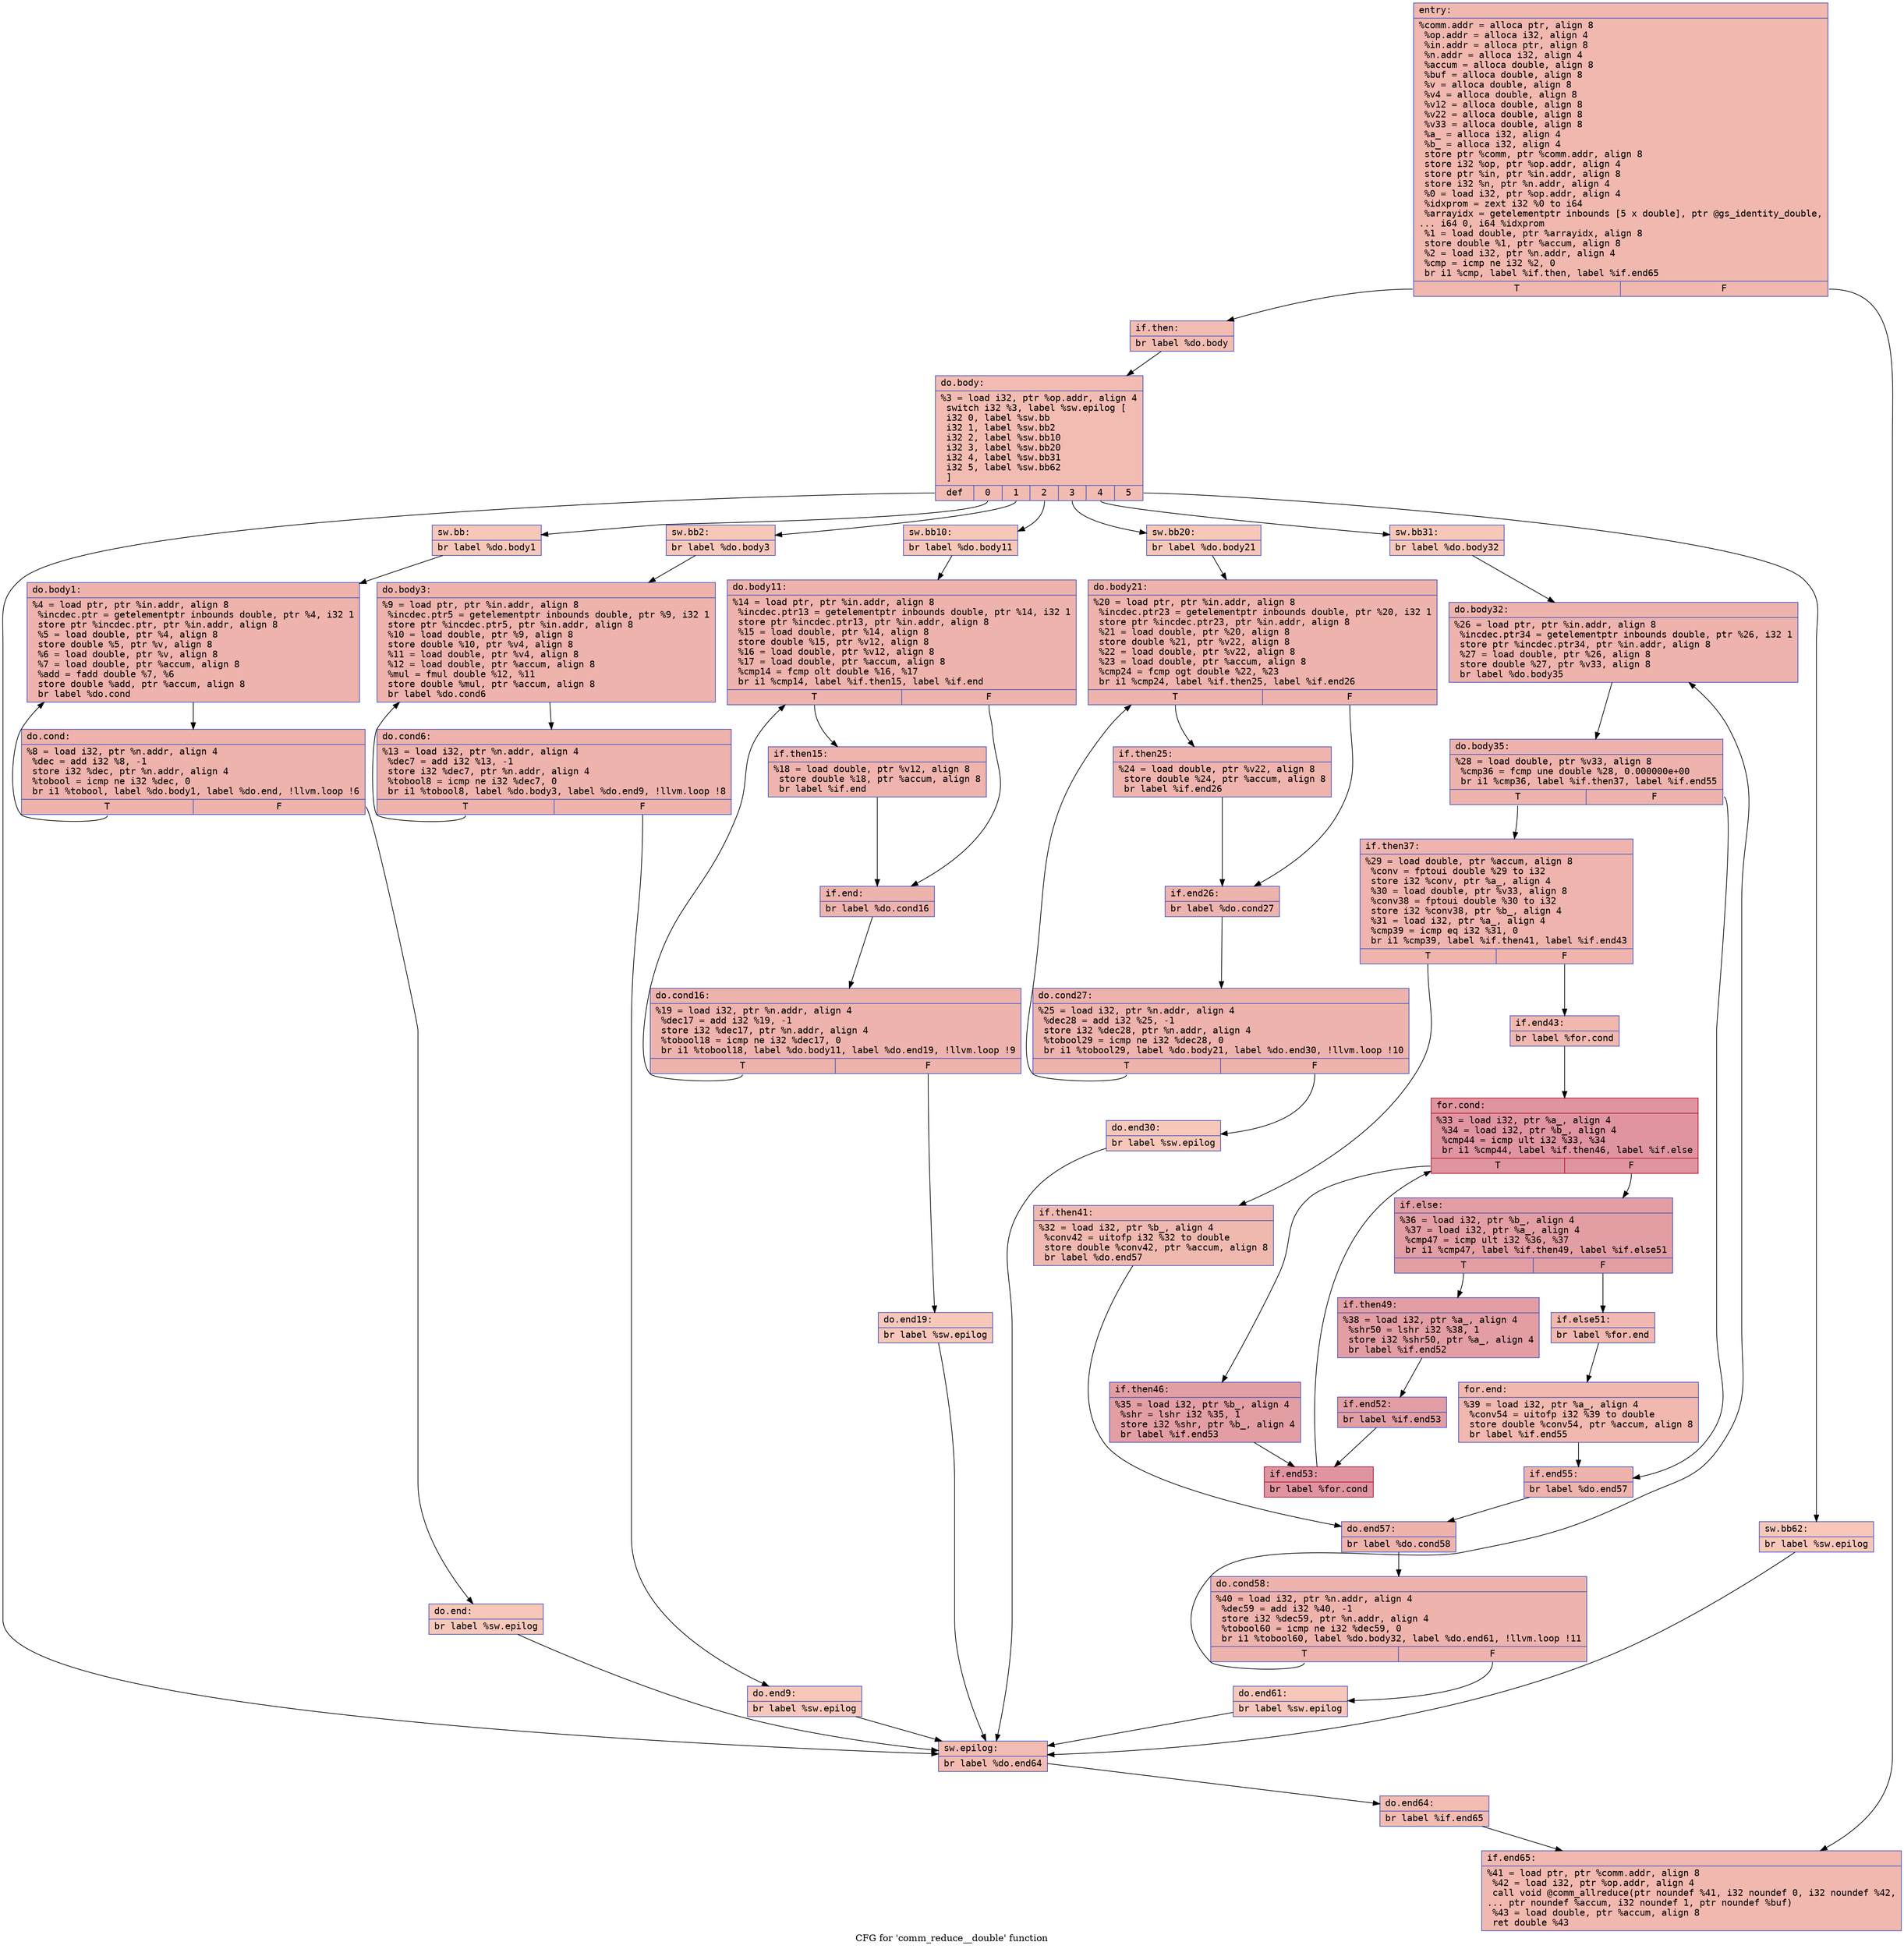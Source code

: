 digraph "CFG for 'comm_reduce__double' function" {
	label="CFG for 'comm_reduce__double' function";

	Node0x5645b07f1570 [shape=record,color="#3d50c3ff", style=filled, fillcolor="#dc5d4a70" fontname="Courier",label="{entry:\l|  %comm.addr = alloca ptr, align 8\l  %op.addr = alloca i32, align 4\l  %in.addr = alloca ptr, align 8\l  %n.addr = alloca i32, align 4\l  %accum = alloca double, align 8\l  %buf = alloca double, align 8\l  %v = alloca double, align 8\l  %v4 = alloca double, align 8\l  %v12 = alloca double, align 8\l  %v22 = alloca double, align 8\l  %v33 = alloca double, align 8\l  %a_ = alloca i32, align 4\l  %b_ = alloca i32, align 4\l  store ptr %comm, ptr %comm.addr, align 8\l  store i32 %op, ptr %op.addr, align 4\l  store ptr %in, ptr %in.addr, align 8\l  store i32 %n, ptr %n.addr, align 4\l  %0 = load i32, ptr %op.addr, align 4\l  %idxprom = zext i32 %0 to i64\l  %arrayidx = getelementptr inbounds [5 x double], ptr @gs_identity_double,\l... i64 0, i64 %idxprom\l  %1 = load double, ptr %arrayidx, align 8\l  store double %1, ptr %accum, align 8\l  %2 = load i32, ptr %n.addr, align 4\l  %cmp = icmp ne i32 %2, 0\l  br i1 %cmp, label %if.then, label %if.end65\l|{<s0>T|<s1>F}}"];
	Node0x5645b07f1570:s0 -> Node0x5645b07f25b0[tooltip="entry -> if.then\nProbability 62.50%" ];
	Node0x5645b07f1570:s1 -> Node0x5645b07f2620[tooltip="entry -> if.end65\nProbability 37.50%" ];
	Node0x5645b07f25b0 [shape=record,color="#3d50c3ff", style=filled, fillcolor="#e1675170" fontname="Courier",label="{if.then:\l|  br label %do.body\l}"];
	Node0x5645b07f25b0 -> Node0x5645b07e8210[tooltip="if.then -> do.body\nProbability 100.00%" ];
	Node0x5645b07e8210 [shape=record,color="#3d50c3ff", style=filled, fillcolor="#e1675170" fontname="Courier",label="{do.body:\l|  %3 = load i32, ptr %op.addr, align 4\l  switch i32 %3, label %sw.epilog [\l    i32 0, label %sw.bb\l    i32 1, label %sw.bb2\l    i32 2, label %sw.bb10\l    i32 3, label %sw.bb20\l    i32 4, label %sw.bb31\l    i32 5, label %sw.bb62\l  ]\l|{<s0>def|<s1>0|<s2>1|<s3>2|<s4>3|<s5>4|<s6>5}}"];
	Node0x5645b07e8210:s0 -> Node0x5645b07e8370[tooltip="do.body -> sw.epilog\nProbability 14.29%" ];
	Node0x5645b07e8210:s1 -> Node0x5645b07e8710[tooltip="do.body -> sw.bb\nProbability 14.29%" ];
	Node0x5645b07e8210:s2 -> Node0x5645b07e8780[tooltip="do.body -> sw.bb2\nProbability 14.29%" ];
	Node0x5645b07e8210:s3 -> Node0x5645b07e8850[tooltip="do.body -> sw.bb10\nProbability 14.29%" ];
	Node0x5645b07e8210:s4 -> Node0x5645b07e8950[tooltip="do.body -> sw.bb20\nProbability 14.29%" ];
	Node0x5645b07e8210:s5 -> Node0x5645b07e8a20[tooltip="do.body -> sw.bb31\nProbability 14.29%" ];
	Node0x5645b07e8210:s6 -> Node0x5645b07e8b20[tooltip="do.body -> sw.bb62\nProbability 14.29%" ];
	Node0x5645b07e8710 [shape=record,color="#3d50c3ff", style=filled, fillcolor="#ec7f6370" fontname="Courier",label="{sw.bb:\l|  br label %do.body1\l}"];
	Node0x5645b07e8710 -> Node0x5645b07e8e20[tooltip="sw.bb -> do.body1\nProbability 100.00%" ];
	Node0x5645b07e8e20 [shape=record,color="#3d50c3ff", style=filled, fillcolor="#d6524470" fontname="Courier",label="{do.body1:\l|  %4 = load ptr, ptr %in.addr, align 8\l  %incdec.ptr = getelementptr inbounds double, ptr %4, i32 1\l  store ptr %incdec.ptr, ptr %in.addr, align 8\l  %5 = load double, ptr %4, align 8\l  store double %5, ptr %v, align 8\l  %6 = load double, ptr %v, align 8\l  %7 = load double, ptr %accum, align 8\l  %add = fadd double %7, %6\l  store double %add, ptr %accum, align 8\l  br label %do.cond\l}"];
	Node0x5645b07e8e20 -> Node0x5645b07e9120[tooltip="do.body1 -> do.cond\nProbability 100.00%" ];
	Node0x5645b07e9120 [shape=record,color="#3d50c3ff", style=filled, fillcolor="#d6524470" fontname="Courier",label="{do.cond:\l|  %8 = load i32, ptr %n.addr, align 4\l  %dec = add i32 %8, -1\l  store i32 %dec, ptr %n.addr, align 4\l  %tobool = icmp ne i32 %dec, 0\l  br i1 %tobool, label %do.body1, label %do.end, !llvm.loop !6\l|{<s0>T|<s1>F}}"];
	Node0x5645b07e9120:s0 -> Node0x5645b07e8e20[tooltip="do.cond -> do.body1\nProbability 96.88%" ];
	Node0x5645b07e9120:s1 -> Node0x5645b07f4d10[tooltip="do.cond -> do.end\nProbability 3.12%" ];
	Node0x5645b07f4d10 [shape=record,color="#3d50c3ff", style=filled, fillcolor="#ec7f6370" fontname="Courier",label="{do.end:\l|  br label %sw.epilog\l}"];
	Node0x5645b07f4d10 -> Node0x5645b07e8370[tooltip="do.end -> sw.epilog\nProbability 100.00%" ];
	Node0x5645b07e8780 [shape=record,color="#3d50c3ff", style=filled, fillcolor="#ec7f6370" fontname="Courier",label="{sw.bb2:\l|  br label %do.body3\l}"];
	Node0x5645b07e8780 -> Node0x5645b07f4ff0[tooltip="sw.bb2 -> do.body3\nProbability 100.00%" ];
	Node0x5645b07f4ff0 [shape=record,color="#3d50c3ff", style=filled, fillcolor="#d6524470" fontname="Courier",label="{do.body3:\l|  %9 = load ptr, ptr %in.addr, align 8\l  %incdec.ptr5 = getelementptr inbounds double, ptr %9, i32 1\l  store ptr %incdec.ptr5, ptr %in.addr, align 8\l  %10 = load double, ptr %9, align 8\l  store double %10, ptr %v4, align 8\l  %11 = load double, ptr %v4, align 8\l  %12 = load double, ptr %accum, align 8\l  %mul = fmul double %12, %11\l  store double %mul, ptr %accum, align 8\l  br label %do.cond6\l}"];
	Node0x5645b07f4ff0 -> Node0x5645b07f5640[tooltip="do.body3 -> do.cond6\nProbability 100.00%" ];
	Node0x5645b07f5640 [shape=record,color="#3d50c3ff", style=filled, fillcolor="#d6524470" fontname="Courier",label="{do.cond6:\l|  %13 = load i32, ptr %n.addr, align 4\l  %dec7 = add i32 %13, -1\l  store i32 %dec7, ptr %n.addr, align 4\l  %tobool8 = icmp ne i32 %dec7, 0\l  br i1 %tobool8, label %do.body3, label %do.end9, !llvm.loop !8\l|{<s0>T|<s1>F}}"];
	Node0x5645b07f5640:s0 -> Node0x5645b07f4ff0[tooltip="do.cond6 -> do.body3\nProbability 96.88%" ];
	Node0x5645b07f5640:s1 -> Node0x5645b07f59b0[tooltip="do.cond6 -> do.end9\nProbability 3.12%" ];
	Node0x5645b07f59b0 [shape=record,color="#3d50c3ff", style=filled, fillcolor="#ec7f6370" fontname="Courier",label="{do.end9:\l|  br label %sw.epilog\l}"];
	Node0x5645b07f59b0 -> Node0x5645b07e8370[tooltip="do.end9 -> sw.epilog\nProbability 100.00%" ];
	Node0x5645b07e8850 [shape=record,color="#3d50c3ff", style=filled, fillcolor="#ec7f6370" fontname="Courier",label="{sw.bb10:\l|  br label %do.body11\l}"];
	Node0x5645b07e8850 -> Node0x5645b07f5c90[tooltip="sw.bb10 -> do.body11\nProbability 100.00%" ];
	Node0x5645b07f5c90 [shape=record,color="#3d50c3ff", style=filled, fillcolor="#d6524470" fontname="Courier",label="{do.body11:\l|  %14 = load ptr, ptr %in.addr, align 8\l  %incdec.ptr13 = getelementptr inbounds double, ptr %14, i32 1\l  store ptr %incdec.ptr13, ptr %in.addr, align 8\l  %15 = load double, ptr %14, align 8\l  store double %15, ptr %v12, align 8\l  %16 = load double, ptr %v12, align 8\l  %17 = load double, ptr %accum, align 8\l  %cmp14 = fcmp olt double %16, %17\l  br i1 %cmp14, label %if.then15, label %if.end\l|{<s0>T|<s1>F}}"];
	Node0x5645b07f5c90:s0 -> Node0x5645b07f6240[tooltip="do.body11 -> if.then15\nProbability 50.00%" ];
	Node0x5645b07f5c90:s1 -> Node0x5645b07f68e0[tooltip="do.body11 -> if.end\nProbability 50.00%" ];
	Node0x5645b07f6240 [shape=record,color="#3d50c3ff", style=filled, fillcolor="#d8564670" fontname="Courier",label="{if.then15:\l|  %18 = load double, ptr %v12, align 8\l  store double %18, ptr %accum, align 8\l  br label %if.end\l}"];
	Node0x5645b07f6240 -> Node0x5645b07f68e0[tooltip="if.then15 -> if.end\nProbability 100.00%" ];
	Node0x5645b07f68e0 [shape=record,color="#3d50c3ff", style=filled, fillcolor="#d6524470" fontname="Courier",label="{if.end:\l|  br label %do.cond16\l}"];
	Node0x5645b07f68e0 -> Node0x5645b07f6b90[tooltip="if.end -> do.cond16\nProbability 100.00%" ];
	Node0x5645b07f6b90 [shape=record,color="#3d50c3ff", style=filled, fillcolor="#d6524470" fontname="Courier",label="{do.cond16:\l|  %19 = load i32, ptr %n.addr, align 4\l  %dec17 = add i32 %19, -1\l  store i32 %dec17, ptr %n.addr, align 4\l  %tobool18 = icmp ne i32 %dec17, 0\l  br i1 %tobool18, label %do.body11, label %do.end19, !llvm.loop !9\l|{<s0>T|<s1>F}}"];
	Node0x5645b07f6b90:s0 -> Node0x5645b07f5c90[tooltip="do.cond16 -> do.body11\nProbability 96.88%" ];
	Node0x5645b07f6b90:s1 -> Node0x5645b07f6f10[tooltip="do.cond16 -> do.end19\nProbability 3.12%" ];
	Node0x5645b07f6f10 [shape=record,color="#3d50c3ff", style=filled, fillcolor="#ec7f6370" fontname="Courier",label="{do.end19:\l|  br label %sw.epilog\l}"];
	Node0x5645b07f6f10 -> Node0x5645b07e8370[tooltip="do.end19 -> sw.epilog\nProbability 100.00%" ];
	Node0x5645b07e8950 [shape=record,color="#3d50c3ff", style=filled, fillcolor="#ec7f6370" fontname="Courier",label="{sw.bb20:\l|  br label %do.body21\l}"];
	Node0x5645b07e8950 -> Node0x5645b07f7200[tooltip="sw.bb20 -> do.body21\nProbability 100.00%" ];
	Node0x5645b07f7200 [shape=record,color="#3d50c3ff", style=filled, fillcolor="#d6524470" fontname="Courier",label="{do.body21:\l|  %20 = load ptr, ptr %in.addr, align 8\l  %incdec.ptr23 = getelementptr inbounds double, ptr %20, i32 1\l  store ptr %incdec.ptr23, ptr %in.addr, align 8\l  %21 = load double, ptr %20, align 8\l  store double %21, ptr %v22, align 8\l  %22 = load double, ptr %v22, align 8\l  %23 = load double, ptr %accum, align 8\l  %cmp24 = fcmp ogt double %22, %23\l  br i1 %cmp24, label %if.then25, label %if.end26\l|{<s0>T|<s1>F}}"];
	Node0x5645b07f7200:s0 -> Node0x5645b07f77b0[tooltip="do.body21 -> if.then25\nProbability 50.00%" ];
	Node0x5645b07f7200:s1 -> Node0x5645b07f7830[tooltip="do.body21 -> if.end26\nProbability 50.00%" ];
	Node0x5645b07f77b0 [shape=record,color="#3d50c3ff", style=filled, fillcolor="#d8564670" fontname="Courier",label="{if.then25:\l|  %24 = load double, ptr %v22, align 8\l  store double %24, ptr %accum, align 8\l  br label %if.end26\l}"];
	Node0x5645b07f77b0 -> Node0x5645b07f7830[tooltip="if.then25 -> if.end26\nProbability 100.00%" ];
	Node0x5645b07f7830 [shape=record,color="#3d50c3ff", style=filled, fillcolor="#d6524470" fontname="Courier",label="{if.end26:\l|  br label %do.cond27\l}"];
	Node0x5645b07f7830 -> Node0x5645b07f7af0[tooltip="if.end26 -> do.cond27\nProbability 100.00%" ];
	Node0x5645b07f7af0 [shape=record,color="#3d50c3ff", style=filled, fillcolor="#d6524470" fontname="Courier",label="{do.cond27:\l|  %25 = load i32, ptr %n.addr, align 4\l  %dec28 = add i32 %25, -1\l  store i32 %dec28, ptr %n.addr, align 4\l  %tobool29 = icmp ne i32 %dec28, 0\l  br i1 %tobool29, label %do.body21, label %do.end30, !llvm.loop !10\l|{<s0>T|<s1>F}}"];
	Node0x5645b07f7af0:s0 -> Node0x5645b07f7200[tooltip="do.cond27 -> do.body21\nProbability 96.88%" ];
	Node0x5645b07f7af0:s1 -> Node0x5645b07f7e70[tooltip="do.cond27 -> do.end30\nProbability 3.12%" ];
	Node0x5645b07f7e70 [shape=record,color="#3d50c3ff", style=filled, fillcolor="#ec7f6370" fontname="Courier",label="{do.end30:\l|  br label %sw.epilog\l}"];
	Node0x5645b07f7e70 -> Node0x5645b07e8370[tooltip="do.end30 -> sw.epilog\nProbability 100.00%" ];
	Node0x5645b07e8a20 [shape=record,color="#3d50c3ff", style=filled, fillcolor="#ec7f6370" fontname="Courier",label="{sw.bb31:\l|  br label %do.body32\l}"];
	Node0x5645b07e8a20 -> Node0x5645b07f8160[tooltip="sw.bb31 -> do.body32\nProbability 100.00%" ];
	Node0x5645b07f8160 [shape=record,color="#3d50c3ff", style=filled, fillcolor="#d6524470" fontname="Courier",label="{do.body32:\l|  %26 = load ptr, ptr %in.addr, align 8\l  %incdec.ptr34 = getelementptr inbounds double, ptr %26, i32 1\l  store ptr %incdec.ptr34, ptr %in.addr, align 8\l  %27 = load double, ptr %26, align 8\l  store double %27, ptr %v33, align 8\l  br label %do.body35\l}"];
	Node0x5645b07f8160 -> Node0x5645b07f8560[tooltip="do.body32 -> do.body35\nProbability 100.00%" ];
	Node0x5645b07f8560 [shape=record,color="#3d50c3ff", style=filled, fillcolor="#d6524470" fontname="Courier",label="{do.body35:\l|  %28 = load double, ptr %v33, align 8\l  %cmp36 = fcmp une double %28, 0.000000e+00\l  br i1 %cmp36, label %if.then37, label %if.end55\l|{<s0>T|<s1>F}}"];
	Node0x5645b07f8560:s0 -> Node0x5645b07f8780[tooltip="do.body35 -> if.then37\nProbability 62.50%" ];
	Node0x5645b07f8560:s1 -> Node0x5645b07f8800[tooltip="do.body35 -> if.end55\nProbability 37.50%" ];
	Node0x5645b07f8780 [shape=record,color="#3d50c3ff", style=filled, fillcolor="#d8564670" fontname="Courier",label="{if.then37:\l|  %29 = load double, ptr %accum, align 8\l  %conv = fptoui double %29 to i32\l  store i32 %conv, ptr %a_, align 4\l  %30 = load double, ptr %v33, align 8\l  %conv38 = fptoui double %30 to i32\l  store i32 %conv38, ptr %b_, align 4\l  %31 = load i32, ptr %a_, align 4\l  %cmp39 = icmp eq i32 %31, 0\l  br i1 %cmp39, label %if.then41, label %if.end43\l|{<s0>T|<s1>F}}"];
	Node0x5645b07f8780:s0 -> Node0x5645b07f8dc0[tooltip="if.then37 -> if.then41\nProbability 37.50%" ];
	Node0x5645b07f8780:s1 -> Node0x5645b07f8e40[tooltip="if.then37 -> if.end43\nProbability 62.50%" ];
	Node0x5645b07f8dc0 [shape=record,color="#3d50c3ff", style=filled, fillcolor="#de614d70" fontname="Courier",label="{if.then41:\l|  %32 = load i32, ptr %b_, align 4\l  %conv42 = uitofp i32 %32 to double\l  store double %conv42, ptr %accum, align 8\l  br label %do.end57\l}"];
	Node0x5645b07f8dc0 -> Node0x5645b07f9120[tooltip="if.then41 -> do.end57\nProbability 100.00%" ];
	Node0x5645b07f8e40 [shape=record,color="#3d50c3ff", style=filled, fillcolor="#dc5d4a70" fontname="Courier",label="{if.end43:\l|  br label %for.cond\l}"];
	Node0x5645b07f8e40 -> Node0x5645b07f9210[tooltip="if.end43 -> for.cond\nProbability 100.00%" ];
	Node0x5645b07f9210 [shape=record,color="#b70d28ff", style=filled, fillcolor="#b70d2870" fontname="Courier",label="{for.cond:\l|  %33 = load i32, ptr %a_, align 4\l  %34 = load i32, ptr %b_, align 4\l  %cmp44 = icmp ult i32 %33, %34\l  br i1 %cmp44, label %if.then46, label %if.else\l|{<s0>T|<s1>F}}"];
	Node0x5645b07f9210:s0 -> Node0x5645b07f94b0[tooltip="for.cond -> if.then46\nProbability 50.00%" ];
	Node0x5645b07f9210:s1 -> Node0x5645b07f9530[tooltip="for.cond -> if.else\nProbability 50.00%" ];
	Node0x5645b07f94b0 [shape=record,color="#3d50c3ff", style=filled, fillcolor="#be242e70" fontname="Courier",label="{if.then46:\l|  %35 = load i32, ptr %b_, align 4\l  %shr = lshr i32 %35, 1\l  store i32 %shr, ptr %b_, align 4\l  br label %if.end53\l}"];
	Node0x5645b07f94b0 -> Node0x5645b07f9820[tooltip="if.then46 -> if.end53\nProbability 100.00%" ];
	Node0x5645b07f9530 [shape=record,color="#3d50c3ff", style=filled, fillcolor="#be242e70" fontname="Courier",label="{if.else:\l|  %36 = load i32, ptr %b_, align 4\l  %37 = load i32, ptr %a_, align 4\l  %cmp47 = icmp ult i32 %36, %37\l  br i1 %cmp47, label %if.then49, label %if.else51\l|{<s0>T|<s1>F}}"];
	Node0x5645b07f9530:s0 -> Node0x5645b07f9ac0[tooltip="if.else -> if.then49\nProbability 96.88%" ];
	Node0x5645b07f9530:s1 -> Node0x5645b07f9b40[tooltip="if.else -> if.else51\nProbability 3.12%" ];
	Node0x5645b07f9ac0 [shape=record,color="#3d50c3ff", style=filled, fillcolor="#be242e70" fontname="Courier",label="{if.then49:\l|  %38 = load i32, ptr %a_, align 4\l  %shr50 = lshr i32 %38, 1\l  store i32 %shr50, ptr %a_, align 4\l  br label %if.end52\l}"];
	Node0x5645b07f9ac0 -> Node0x5645b07f9e40[tooltip="if.then49 -> if.end52\nProbability 100.00%" ];
	Node0x5645b07f9b40 [shape=record,color="#3d50c3ff", style=filled, fillcolor="#dc5d4a70" fontname="Courier",label="{if.else51:\l|  br label %for.end\l}"];
	Node0x5645b07f9b40 -> Node0x5645b07f9f30[tooltip="if.else51 -> for.end\nProbability 100.00%" ];
	Node0x5645b07f9e40 [shape=record,color="#3d50c3ff", style=filled, fillcolor="#be242e70" fontname="Courier",label="{if.end52:\l|  br label %if.end53\l}"];
	Node0x5645b07f9e40 -> Node0x5645b07f9820[tooltip="if.end52 -> if.end53\nProbability 100.00%" ];
	Node0x5645b07f9820 [shape=record,color="#b70d28ff", style=filled, fillcolor="#b70d2870" fontname="Courier",label="{if.end53:\l|  br label %for.cond\l}"];
	Node0x5645b07f9820 -> Node0x5645b07f9210[tooltip="if.end53 -> for.cond\nProbability 100.00%" ];
	Node0x5645b07f9f30 [shape=record,color="#3d50c3ff", style=filled, fillcolor="#dc5d4a70" fontname="Courier",label="{for.end:\l|  %39 = load i32, ptr %a_, align 4\l  %conv54 = uitofp i32 %39 to double\l  store double %conv54, ptr %accum, align 8\l  br label %if.end55\l}"];
	Node0x5645b07f9f30 -> Node0x5645b07f8800[tooltip="for.end -> if.end55\nProbability 100.00%" ];
	Node0x5645b07f8800 [shape=record,color="#3d50c3ff", style=filled, fillcolor="#d6524470" fontname="Courier",label="{if.end55:\l|  br label %do.end57\l}"];
	Node0x5645b07f8800 -> Node0x5645b07f9120[tooltip="if.end55 -> do.end57\nProbability 100.00%" ];
	Node0x5645b07f9120 [shape=record,color="#3d50c3ff", style=filled, fillcolor="#d6524470" fontname="Courier",label="{do.end57:\l|  br label %do.cond58\l}"];
	Node0x5645b07f9120 -> Node0x5645b07fa380[tooltip="do.end57 -> do.cond58\nProbability 100.00%" ];
	Node0x5645b07fa380 [shape=record,color="#3d50c3ff", style=filled, fillcolor="#d6524470" fontname="Courier",label="{do.cond58:\l|  %40 = load i32, ptr %n.addr, align 4\l  %dec59 = add i32 %40, -1\l  store i32 %dec59, ptr %n.addr, align 4\l  %tobool60 = icmp ne i32 %dec59, 0\l  br i1 %tobool60, label %do.body32, label %do.end61, !llvm.loop !11\l|{<s0>T|<s1>F}}"];
	Node0x5645b07fa380:s0 -> Node0x5645b07f8160[tooltip="do.cond58 -> do.body32\nProbability 96.88%" ];
	Node0x5645b07fa380:s1 -> Node0x5645b07fa700[tooltip="do.cond58 -> do.end61\nProbability 3.12%" ];
	Node0x5645b07fa700 [shape=record,color="#3d50c3ff", style=filled, fillcolor="#ec7f6370" fontname="Courier",label="{do.end61:\l|  br label %sw.epilog\l}"];
	Node0x5645b07fa700 -> Node0x5645b07e8370[tooltip="do.end61 -> sw.epilog\nProbability 100.00%" ];
	Node0x5645b07e8b20 [shape=record,color="#3d50c3ff", style=filled, fillcolor="#ec7f6370" fontname="Courier",label="{sw.bb62:\l|  br label %sw.epilog\l}"];
	Node0x5645b07e8b20 -> Node0x5645b07e8370[tooltip="sw.bb62 -> sw.epilog\nProbability 100.00%" ];
	Node0x5645b07e8370 [shape=record,color="#3d50c3ff", style=filled, fillcolor="#e1675170" fontname="Courier",label="{sw.epilog:\l|  br label %do.end64\l}"];
	Node0x5645b07e8370 -> Node0x5645b07faa60[tooltip="sw.epilog -> do.end64\nProbability 100.00%" ];
	Node0x5645b07faa60 [shape=record,color="#3d50c3ff", style=filled, fillcolor="#e1675170" fontname="Courier",label="{do.end64:\l|  br label %if.end65\l}"];
	Node0x5645b07faa60 -> Node0x5645b07f2620[tooltip="do.end64 -> if.end65\nProbability 100.00%" ];
	Node0x5645b07f2620 [shape=record,color="#3d50c3ff", style=filled, fillcolor="#dc5d4a70" fontname="Courier",label="{if.end65:\l|  %41 = load ptr, ptr %comm.addr, align 8\l  %42 = load i32, ptr %op.addr, align 4\l  call void @comm_allreduce(ptr noundef %41, i32 noundef 0, i32 noundef %42,\l... ptr noundef %accum, i32 noundef 1, ptr noundef %buf)\l  %43 = load double, ptr %accum, align 8\l  ret double %43\l}"];
}
